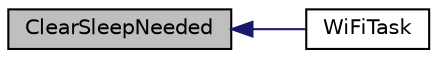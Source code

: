 digraph "ClearSleepNeeded"
{
  edge [fontname="Helvetica",fontsize="10",labelfontname="Helvetica",labelfontsize="10"];
  node [fontname="Helvetica",fontsize="10",shape=record];
  rankdir="LR";
  Node1 [label="ClearSleepNeeded",height=0.2,width=0.4,color="black", fillcolor="grey75", style="filled", fontcolor="black"];
  Node1 -> Node2 [dir="back",color="midnightblue",fontsize="10",style="solid"];
  Node2 [label="WiFiTask",height=0.2,width=0.4,color="black", fillcolor="white", style="filled",URL="$_w_f_driver_com_8c.html#a8fcbea13343565c655ca18f731f37eb3"];
}
